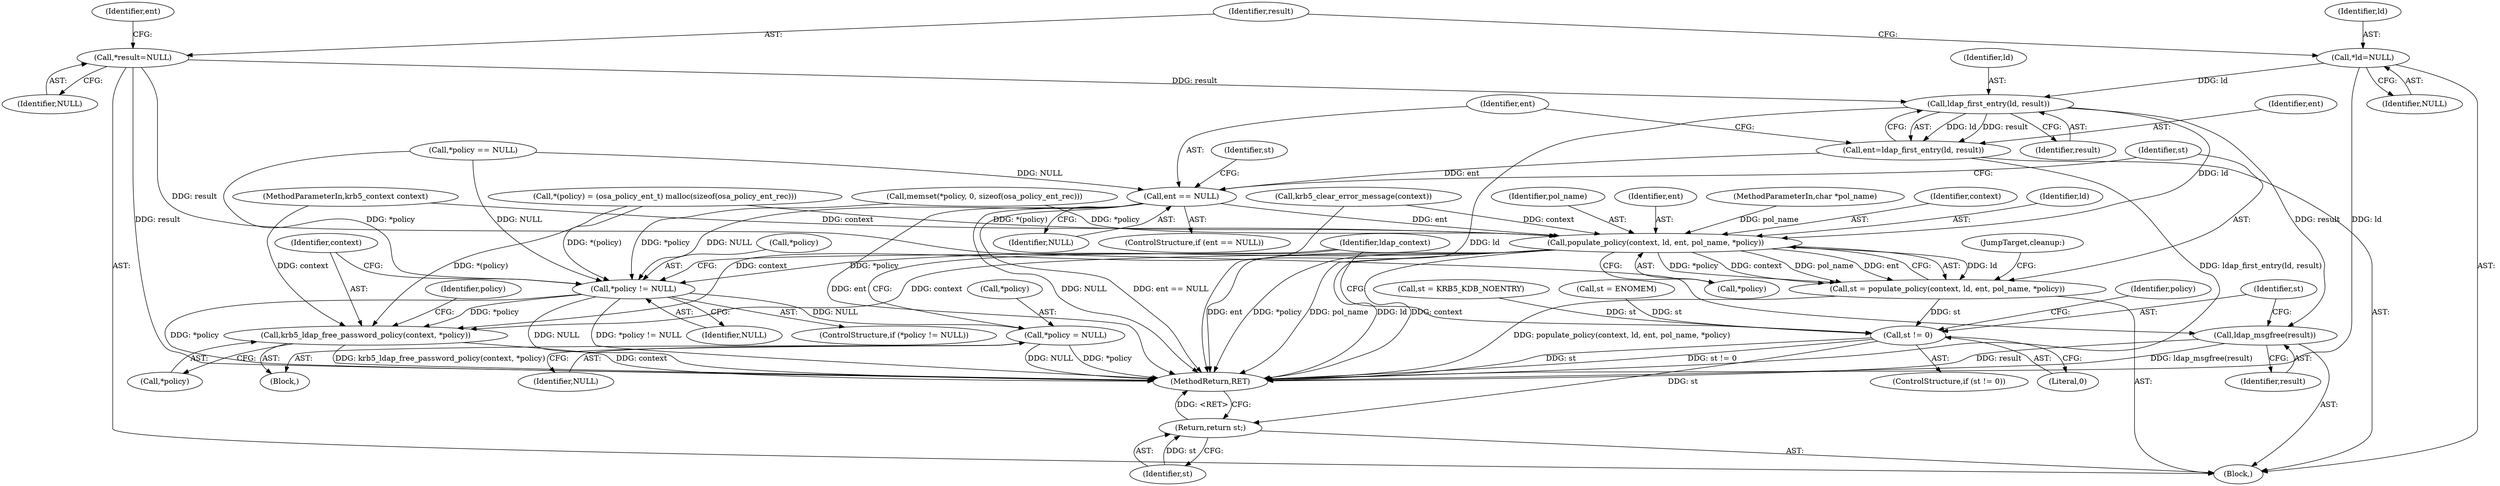 digraph "0_krb5_d1f707024f1d0af6e54a18885322d70fa15ec4d3@pointer" {
"1000185" [label="(Call,ldap_first_entry(ld, result))"];
"1000117" [label="(Call,*ld=NULL)"];
"1000121" [label="(Call,*result=NULL)"];
"1000183" [label="(Call,ent=ldap_first_entry(ld, result))"];
"1000189" [label="(Call,ent == NULL)"];
"1000199" [label="(Call,populate_policy(context, ld, ent, pol_name, *policy))"];
"1000197" [label="(Call,st = populate_policy(context, ld, ent, pol_name, *policy))"];
"1000210" [label="(Call,st != 0)"];
"1000231" [label="(Return,return st;)"];
"1000215" [label="(Call,*policy != NULL)"];
"1000220" [label="(Call,krb5_ldap_free_password_policy(context, *policy))"];
"1000224" [label="(Call,*policy = NULL)"];
"1000207" [label="(Call,ldap_msgfree(result))"];
"1000226" [label="(Identifier,policy)"];
"1000189" [label="(Call,ent == NULL)"];
"1000206" [label="(JumpTarget,cleanup:)"];
"1000184" [label="(Identifier,ent)"];
"1000117" [label="(Call,*ld=NULL)"];
"1000220" [label="(Call,krb5_ldap_free_password_policy(context, *policy))"];
"1000219" [label="(Block,)"];
"1000204" [label="(Call,*policy)"];
"1000199" [label="(Call,populate_policy(context, ld, ent, pol_name, *policy))"];
"1000163" [label="(Call,*policy == NULL)"];
"1000221" [label="(Identifier,context)"];
"1000232" [label="(Identifier,st)"];
"1000197" [label="(Call,st = populate_policy(context, ld, ent, pol_name, *policy))"];
"1000194" [label="(Identifier,st)"];
"1000225" [label="(Call,*policy)"];
"1000212" [label="(Literal,0)"];
"1000119" [label="(Identifier,NULL)"];
"1000207" [label="(Call,ldap_msgfree(result))"];
"1000118" [label="(Identifier,ld)"];
"1000140" [label="(Call,krb5_clear_error_message(context))"];
"1000193" [label="(Call,st = KRB5_KDB_NOENTRY)"];
"1000191" [label="(Identifier,NULL)"];
"1000123" [label="(Identifier,NULL)"];
"1000190" [label="(Identifier,ent)"];
"1000186" [label="(Identifier,ld)"];
"1000208" [label="(Identifier,result)"];
"1000168" [label="(Call,st = ENOMEM)"];
"1000187" [label="(Identifier,result)"];
"1000211" [label="(Identifier,st)"];
"1000227" [label="(Identifier,NULL)"];
"1000200" [label="(Identifier,context)"];
"1000216" [label="(Call,*policy)"];
"1000224" [label="(Call,*policy = NULL)"];
"1000198" [label="(Identifier,st)"];
"1000172" [label="(Call,memset(*policy, 0, sizeof(osa_policy_ent_rec)))"];
"1000217" [label="(Identifier,policy)"];
"1000183" [label="(Call,ent=ldap_first_entry(ld, result))"];
"1000231" [label="(Return,return st;)"];
"1000210" [label="(Call,st != 0)"];
"1000222" [label="(Call,*policy)"];
"1000218" [label="(Identifier,NULL)"];
"1000107" [label="(Block,)"];
"1000185" [label="(Call,ldap_first_entry(ld, result))"];
"1000214" [label="(ControlStructure,if (*policy != NULL))"];
"1000201" [label="(Identifier,ld)"];
"1000203" [label="(Identifier,pol_name)"];
"1000233" [label="(MethodReturn,RET)"];
"1000209" [label="(ControlStructure,if (st != 0))"];
"1000202" [label="(Identifier,ent)"];
"1000122" [label="(Identifier,result)"];
"1000103" [label="(MethodParameterIn,krb5_context context)"];
"1000154" [label="(Call,*(policy) = (osa_policy_ent_t) malloc(sizeof(osa_policy_ent_rec)))"];
"1000126" [label="(Identifier,ent)"];
"1000104" [label="(MethodParameterIn,char *pol_name)"];
"1000215" [label="(Call,*policy != NULL)"];
"1000229" [label="(Identifier,ldap_context)"];
"1000121" [label="(Call,*result=NULL)"];
"1000188" [label="(ControlStructure,if (ent == NULL))"];
"1000185" -> "1000183"  [label="AST: "];
"1000185" -> "1000187"  [label="CFG: "];
"1000186" -> "1000185"  [label="AST: "];
"1000187" -> "1000185"  [label="AST: "];
"1000183" -> "1000185"  [label="CFG: "];
"1000185" -> "1000233"  [label="DDG: ld"];
"1000185" -> "1000183"  [label="DDG: ld"];
"1000185" -> "1000183"  [label="DDG: result"];
"1000117" -> "1000185"  [label="DDG: ld"];
"1000121" -> "1000185"  [label="DDG: result"];
"1000185" -> "1000199"  [label="DDG: ld"];
"1000185" -> "1000207"  [label="DDG: result"];
"1000117" -> "1000107"  [label="AST: "];
"1000117" -> "1000119"  [label="CFG: "];
"1000118" -> "1000117"  [label="AST: "];
"1000119" -> "1000117"  [label="AST: "];
"1000122" -> "1000117"  [label="CFG: "];
"1000117" -> "1000233"  [label="DDG: ld"];
"1000121" -> "1000107"  [label="AST: "];
"1000121" -> "1000123"  [label="CFG: "];
"1000122" -> "1000121"  [label="AST: "];
"1000123" -> "1000121"  [label="AST: "];
"1000126" -> "1000121"  [label="CFG: "];
"1000121" -> "1000233"  [label="DDG: result"];
"1000121" -> "1000207"  [label="DDG: result"];
"1000183" -> "1000107"  [label="AST: "];
"1000184" -> "1000183"  [label="AST: "];
"1000190" -> "1000183"  [label="CFG: "];
"1000183" -> "1000233"  [label="DDG: ldap_first_entry(ld, result)"];
"1000183" -> "1000189"  [label="DDG: ent"];
"1000189" -> "1000188"  [label="AST: "];
"1000189" -> "1000191"  [label="CFG: "];
"1000190" -> "1000189"  [label="AST: "];
"1000191" -> "1000189"  [label="AST: "];
"1000194" -> "1000189"  [label="CFG: "];
"1000198" -> "1000189"  [label="CFG: "];
"1000189" -> "1000233"  [label="DDG: ent"];
"1000189" -> "1000233"  [label="DDG: ent == NULL"];
"1000189" -> "1000233"  [label="DDG: NULL"];
"1000163" -> "1000189"  [label="DDG: NULL"];
"1000189" -> "1000199"  [label="DDG: ent"];
"1000189" -> "1000215"  [label="DDG: NULL"];
"1000199" -> "1000197"  [label="AST: "];
"1000199" -> "1000204"  [label="CFG: "];
"1000200" -> "1000199"  [label="AST: "];
"1000201" -> "1000199"  [label="AST: "];
"1000202" -> "1000199"  [label="AST: "];
"1000203" -> "1000199"  [label="AST: "];
"1000204" -> "1000199"  [label="AST: "];
"1000197" -> "1000199"  [label="CFG: "];
"1000199" -> "1000233"  [label="DDG: ld"];
"1000199" -> "1000233"  [label="DDG: context"];
"1000199" -> "1000233"  [label="DDG: pol_name"];
"1000199" -> "1000233"  [label="DDG: ent"];
"1000199" -> "1000233"  [label="DDG: *policy"];
"1000199" -> "1000197"  [label="DDG: ld"];
"1000199" -> "1000197"  [label="DDG: *policy"];
"1000199" -> "1000197"  [label="DDG: context"];
"1000199" -> "1000197"  [label="DDG: pol_name"];
"1000199" -> "1000197"  [label="DDG: ent"];
"1000140" -> "1000199"  [label="DDG: context"];
"1000103" -> "1000199"  [label="DDG: context"];
"1000104" -> "1000199"  [label="DDG: pol_name"];
"1000154" -> "1000199"  [label="DDG: *(policy)"];
"1000172" -> "1000199"  [label="DDG: *policy"];
"1000199" -> "1000215"  [label="DDG: *policy"];
"1000199" -> "1000220"  [label="DDG: context"];
"1000197" -> "1000107"  [label="AST: "];
"1000198" -> "1000197"  [label="AST: "];
"1000206" -> "1000197"  [label="CFG: "];
"1000197" -> "1000233"  [label="DDG: populate_policy(context, ld, ent, pol_name, *policy)"];
"1000197" -> "1000210"  [label="DDG: st"];
"1000210" -> "1000209"  [label="AST: "];
"1000210" -> "1000212"  [label="CFG: "];
"1000211" -> "1000210"  [label="AST: "];
"1000212" -> "1000210"  [label="AST: "];
"1000217" -> "1000210"  [label="CFG: "];
"1000229" -> "1000210"  [label="CFG: "];
"1000210" -> "1000233"  [label="DDG: st != 0"];
"1000210" -> "1000233"  [label="DDG: st"];
"1000193" -> "1000210"  [label="DDG: st"];
"1000168" -> "1000210"  [label="DDG: st"];
"1000210" -> "1000231"  [label="DDG: st"];
"1000231" -> "1000107"  [label="AST: "];
"1000231" -> "1000232"  [label="CFG: "];
"1000232" -> "1000231"  [label="AST: "];
"1000233" -> "1000231"  [label="CFG: "];
"1000231" -> "1000233"  [label="DDG: <RET>"];
"1000232" -> "1000231"  [label="DDG: st"];
"1000215" -> "1000214"  [label="AST: "];
"1000215" -> "1000218"  [label="CFG: "];
"1000216" -> "1000215"  [label="AST: "];
"1000218" -> "1000215"  [label="AST: "];
"1000221" -> "1000215"  [label="CFG: "];
"1000229" -> "1000215"  [label="CFG: "];
"1000215" -> "1000233"  [label="DDG: *policy"];
"1000215" -> "1000233"  [label="DDG: NULL"];
"1000215" -> "1000233"  [label="DDG: *policy != NULL"];
"1000163" -> "1000215"  [label="DDG: *policy"];
"1000163" -> "1000215"  [label="DDG: NULL"];
"1000154" -> "1000215"  [label="DDG: *(policy)"];
"1000172" -> "1000215"  [label="DDG: *policy"];
"1000215" -> "1000220"  [label="DDG: *policy"];
"1000215" -> "1000224"  [label="DDG: NULL"];
"1000220" -> "1000219"  [label="AST: "];
"1000220" -> "1000222"  [label="CFG: "];
"1000221" -> "1000220"  [label="AST: "];
"1000222" -> "1000220"  [label="AST: "];
"1000226" -> "1000220"  [label="CFG: "];
"1000220" -> "1000233"  [label="DDG: context"];
"1000220" -> "1000233"  [label="DDG: krb5_ldap_free_password_policy(context, *policy)"];
"1000140" -> "1000220"  [label="DDG: context"];
"1000103" -> "1000220"  [label="DDG: context"];
"1000154" -> "1000220"  [label="DDG: *(policy)"];
"1000224" -> "1000219"  [label="AST: "];
"1000224" -> "1000227"  [label="CFG: "];
"1000225" -> "1000224"  [label="AST: "];
"1000227" -> "1000224"  [label="AST: "];
"1000229" -> "1000224"  [label="CFG: "];
"1000224" -> "1000233"  [label="DDG: *policy"];
"1000224" -> "1000233"  [label="DDG: NULL"];
"1000207" -> "1000107"  [label="AST: "];
"1000207" -> "1000208"  [label="CFG: "];
"1000208" -> "1000207"  [label="AST: "];
"1000211" -> "1000207"  [label="CFG: "];
"1000207" -> "1000233"  [label="DDG: result"];
"1000207" -> "1000233"  [label="DDG: ldap_msgfree(result)"];
}
